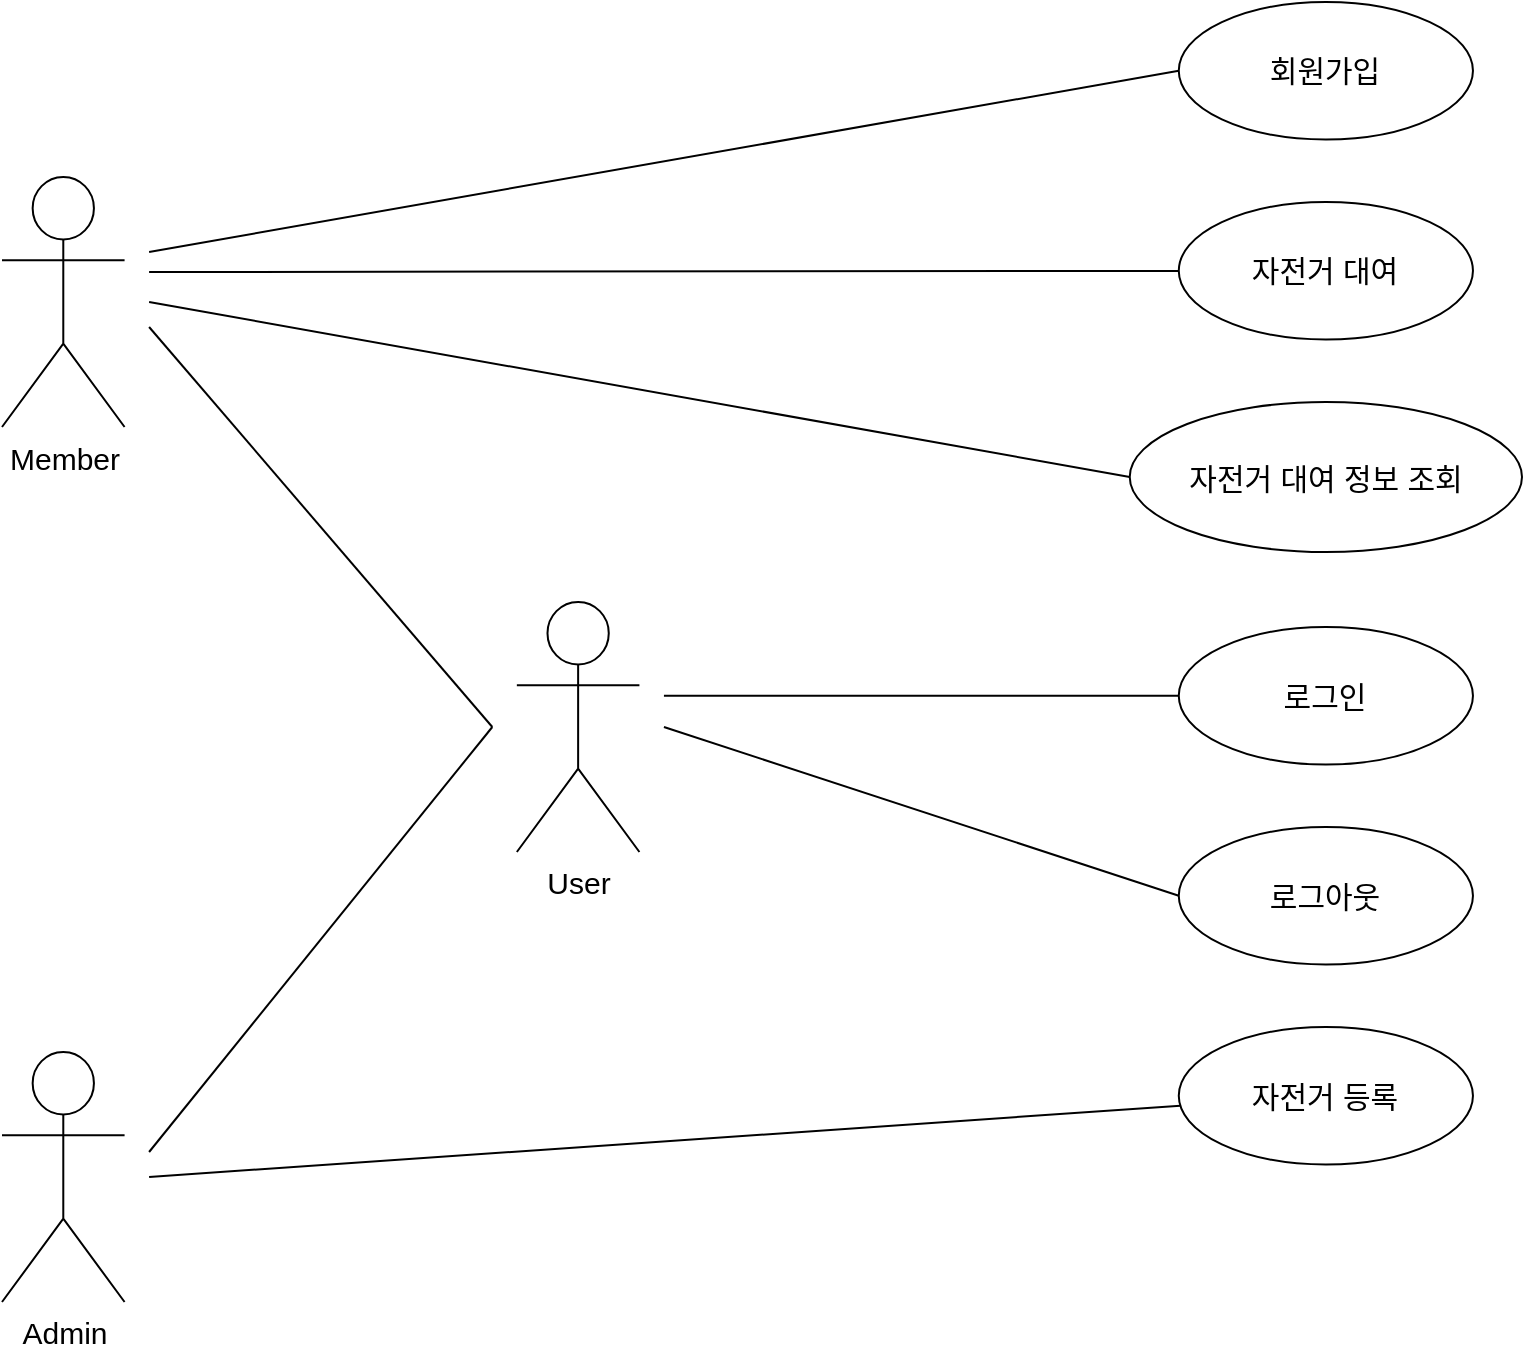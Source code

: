 <mxfile version="27.0.5">
  <diagram name="페이지-1" id="XVPVuxnpZRXsWjgTNS4h">
    <mxGraphModel dx="2180" dy="1340" grid="1" gridSize="10" guides="1" tooltips="1" connect="1" arrows="1" fold="1" page="1" pageScale="1" pageWidth="1000" pageHeight="1000" math="0" shadow="0">
      <root>
        <mxCell id="0" />
        <mxCell id="1" parent="0" />
        <mxCell id="ePqs0BKaFWh54shgtVkw-25" value="" style="group" vertex="1" connectable="0" parent="1">
          <mxGeometry x="120" y="175" width="760" height="650" as="geometry" />
        </mxCell>
        <mxCell id="ePqs0BKaFWh54shgtVkw-1" value="&lt;font style=&quot;font-size: 15px;&quot;&gt;Member&lt;/font&gt;" style="shape=umlActor;verticalLabelPosition=bottom;verticalAlign=top;html=1;outlineConnect=0;" vertex="1" parent="ePqs0BKaFWh54shgtVkw-25">
          <mxGeometry y="87.5" width="61.29" height="125.0" as="geometry" />
        </mxCell>
        <mxCell id="ePqs0BKaFWh54shgtVkw-2" value="&lt;font style=&quot;font-size: 15px;&quot;&gt;Admin&lt;/font&gt;" style="shape=umlActor;verticalLabelPosition=bottom;verticalAlign=top;html=1;outlineConnect=0;" vertex="1" parent="ePqs0BKaFWh54shgtVkw-25">
          <mxGeometry y="525" width="61.29" height="125.0" as="geometry" />
        </mxCell>
        <mxCell id="ePqs0BKaFWh54shgtVkw-4" value="&lt;font style=&quot;font-size: 15px;&quot;&gt;User&lt;/font&gt;" style="shape=umlActor;verticalLabelPosition=bottom;verticalAlign=top;html=1;outlineConnect=0;" vertex="1" parent="ePqs0BKaFWh54shgtVkw-25">
          <mxGeometry x="257.419" y="300.0" width="61.29" height="125.0" as="geometry" />
        </mxCell>
        <mxCell id="ePqs0BKaFWh54shgtVkw-7" style="rounded=0;orthogonalLoop=1;jettySize=auto;html=1;endArrow=none;startFill=0;" edge="1" parent="ePqs0BKaFWh54shgtVkw-25">
          <mxGeometry relative="1" as="geometry">
            <mxPoint x="73.548" y="162.5" as="sourcePoint" />
            <mxPoint x="245.161" y="362.5" as="targetPoint" />
          </mxGeometry>
        </mxCell>
        <mxCell id="ePqs0BKaFWh54shgtVkw-8" style="rounded=0;orthogonalLoop=1;jettySize=auto;html=1;endArrow=none;startFill=0;" edge="1" parent="ePqs0BKaFWh54shgtVkw-25">
          <mxGeometry relative="1" as="geometry">
            <mxPoint x="245.161" y="362.5" as="sourcePoint" />
            <mxPoint x="73.548" y="575" as="targetPoint" />
          </mxGeometry>
        </mxCell>
        <mxCell id="ePqs0BKaFWh54shgtVkw-13" value="&lt;font style=&quot;font-size: 15px;&quot;&gt;자전거 대여&lt;/font&gt;" style="ellipse;whiteSpace=wrap;html=1;" vertex="1" parent="ePqs0BKaFWh54shgtVkw-25">
          <mxGeometry x="588.387" y="100" width="147.097" height="68.75" as="geometry" />
        </mxCell>
        <mxCell id="ePqs0BKaFWh54shgtVkw-21" style="rounded=0;orthogonalLoop=1;jettySize=auto;html=1;exitX=0;exitY=0.5;exitDx=0;exitDy=0;endArrow=none;startFill=0;" edge="1" parent="ePqs0BKaFWh54shgtVkw-25" source="ePqs0BKaFWh54shgtVkw-14">
          <mxGeometry relative="1" as="geometry">
            <mxPoint x="73.548" y="150.0" as="targetPoint" />
          </mxGeometry>
        </mxCell>
        <mxCell id="ePqs0BKaFWh54shgtVkw-14" value="&lt;font style=&quot;font-size: 15px;&quot;&gt;자전거 대여 정보 조회&lt;/font&gt;" style="ellipse;whiteSpace=wrap;html=1;verticalAlign=middle;" vertex="1" parent="ePqs0BKaFWh54shgtVkw-25">
          <mxGeometry x="563.871" y="200" width="196.129" height="75.0" as="geometry" />
        </mxCell>
        <mxCell id="ePqs0BKaFWh54shgtVkw-20" style="rounded=0;orthogonalLoop=1;jettySize=auto;html=1;endArrow=none;startFill=0;exitX=0;exitY=0.5;exitDx=0;exitDy=0;" edge="1" parent="ePqs0BKaFWh54shgtVkw-25" source="ePqs0BKaFWh54shgtVkw-15">
          <mxGeometry relative="1" as="geometry">
            <mxPoint x="73.548" y="125.0" as="targetPoint" />
          </mxGeometry>
        </mxCell>
        <mxCell id="ePqs0BKaFWh54shgtVkw-15" value="&lt;font style=&quot;font-size: 15px;&quot;&gt;회원가입&lt;/font&gt;" style="ellipse;whiteSpace=wrap;html=1;" vertex="1" parent="ePqs0BKaFWh54shgtVkw-25">
          <mxGeometry x="588.387" width="147.097" height="68.75" as="geometry" />
        </mxCell>
        <mxCell id="ePqs0BKaFWh54shgtVkw-22" style="edgeStyle=orthogonalEdgeStyle;rounded=0;orthogonalLoop=1;jettySize=auto;html=1;endArrow=none;startFill=0;" edge="1" parent="ePqs0BKaFWh54shgtVkw-25" source="ePqs0BKaFWh54shgtVkw-16">
          <mxGeometry relative="1" as="geometry">
            <mxPoint x="330.968" y="346.875" as="targetPoint" />
          </mxGeometry>
        </mxCell>
        <mxCell id="ePqs0BKaFWh54shgtVkw-16" value="&lt;span style=&quot;font-size: 15px;&quot;&gt;로그인&lt;/span&gt;" style="ellipse;whiteSpace=wrap;html=1;" vertex="1" parent="ePqs0BKaFWh54shgtVkw-25">
          <mxGeometry x="588.387" y="312.5" width="147.097" height="68.75" as="geometry" />
        </mxCell>
        <mxCell id="ePqs0BKaFWh54shgtVkw-23" style="rounded=0;orthogonalLoop=1;jettySize=auto;html=1;exitX=0;exitY=0.5;exitDx=0;exitDy=0;endArrow=none;startFill=0;" edge="1" parent="ePqs0BKaFWh54shgtVkw-25" source="ePqs0BKaFWh54shgtVkw-17">
          <mxGeometry relative="1" as="geometry">
            <mxPoint x="330.968" y="362.5" as="targetPoint" />
          </mxGeometry>
        </mxCell>
        <mxCell id="ePqs0BKaFWh54shgtVkw-17" value="&lt;span style=&quot;font-size: 15px;&quot;&gt;로그아웃&lt;/span&gt;" style="ellipse;whiteSpace=wrap;html=1;" vertex="1" parent="ePqs0BKaFWh54shgtVkw-25">
          <mxGeometry x="588.387" y="412.5" width="147.097" height="68.75" as="geometry" />
        </mxCell>
        <mxCell id="ePqs0BKaFWh54shgtVkw-24" style="rounded=0;orthogonalLoop=1;jettySize=auto;html=1;endArrow=none;startFill=0;" edge="1" parent="ePqs0BKaFWh54shgtVkw-25" source="ePqs0BKaFWh54shgtVkw-18">
          <mxGeometry relative="1" as="geometry">
            <mxPoint x="73.548" y="587.5" as="targetPoint" />
          </mxGeometry>
        </mxCell>
        <mxCell id="ePqs0BKaFWh54shgtVkw-18" value="&lt;font style=&quot;font-size: 15px;&quot;&gt;자전거 등록&lt;/font&gt;" style="ellipse;whiteSpace=wrap;html=1;" vertex="1" parent="ePqs0BKaFWh54shgtVkw-25">
          <mxGeometry x="588.387" y="512.5" width="147.097" height="68.75" as="geometry" />
        </mxCell>
        <mxCell id="ePqs0BKaFWh54shgtVkw-19" value="" style="endArrow=none;html=1;rounded=0;" edge="1" parent="ePqs0BKaFWh54shgtVkw-25" target="ePqs0BKaFWh54shgtVkw-13">
          <mxGeometry width="50" height="50" relative="1" as="geometry">
            <mxPoint x="73.548" y="135" as="sourcePoint" />
            <mxPoint x="416.774" y="212.5" as="targetPoint" />
          </mxGeometry>
        </mxCell>
      </root>
    </mxGraphModel>
  </diagram>
</mxfile>
